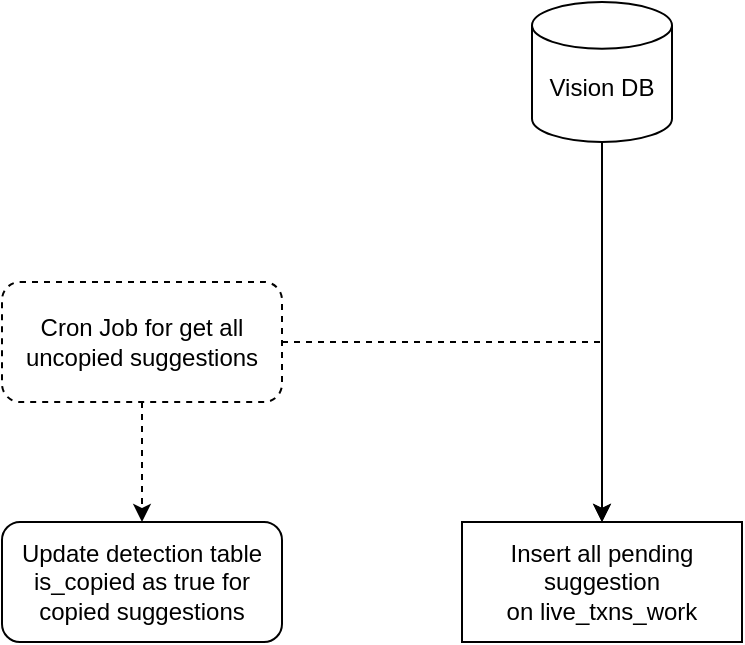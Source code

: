 <mxfile version="21.6.2" type="github">
  <diagram name="Page-1" id="WcVR5jcd_hida1T18hmz">
    <mxGraphModel dx="1648" dy="1617" grid="1" gridSize="10" guides="1" tooltips="1" connect="1" arrows="1" fold="1" page="1" pageScale="1" pageWidth="827" pageHeight="1169" math="0" shadow="0">
      <root>
        <mxCell id="0" />
        <mxCell id="1" parent="0" />
        <mxCell id="cZO6KUv-QwZ8SxlWHh0F-1" style="edgeStyle=orthogonalEdgeStyle;rounded=0;orthogonalLoop=1;jettySize=auto;html=1;exitX=0.5;exitY=1;exitDx=0;exitDy=0;exitPerimeter=0;entryX=0.5;entryY=0;entryDx=0;entryDy=0;" edge="1" parent="1" source="cZO6KUv-QwZ8SxlWHh0F-2" target="cZO6KUv-QwZ8SxlWHh0F-6">
          <mxGeometry relative="1" as="geometry" />
        </mxCell>
        <mxCell id="cZO6KUv-QwZ8SxlWHh0F-2" value="&lt;br&gt;Vision DB" style="strokeWidth=1;html=1;shape=mxgraph.flowchart.database;whiteSpace=wrap;" vertex="1" parent="1">
          <mxGeometry x="205" y="-510" width="70" height="70" as="geometry" />
        </mxCell>
        <mxCell id="cZO6KUv-QwZ8SxlWHh0F-3" style="edgeStyle=orthogonalEdgeStyle;rounded=0;orthogonalLoop=1;jettySize=auto;html=1;entryX=0.5;entryY=0;entryDx=0;entryDy=0;dashed=1;" edge="1" parent="1" source="cZO6KUv-QwZ8SxlWHh0F-5" target="cZO6KUv-QwZ8SxlWHh0F-7">
          <mxGeometry relative="1" as="geometry" />
        </mxCell>
        <mxCell id="cZO6KUv-QwZ8SxlWHh0F-4" style="edgeStyle=orthogonalEdgeStyle;rounded=0;orthogonalLoop=1;jettySize=auto;html=1;exitX=1;exitY=0.5;exitDx=0;exitDy=0;entryX=0.5;entryY=0;entryDx=0;entryDy=0;dashed=1;" edge="1" parent="1" source="cZO6KUv-QwZ8SxlWHh0F-5" target="cZO6KUv-QwZ8SxlWHh0F-6">
          <mxGeometry relative="1" as="geometry">
            <mxPoint x="240" y="-240" as="targetPoint" />
          </mxGeometry>
        </mxCell>
        <mxCell id="cZO6KUv-QwZ8SxlWHh0F-5" value="Cron Job for get all uncopied suggestions" style="whiteSpace=wrap;html=1;dashed=1;rounded=1;" vertex="1" parent="1">
          <mxGeometry x="-60" y="-370" width="140" height="60" as="geometry" />
        </mxCell>
        <mxCell id="cZO6KUv-QwZ8SxlWHh0F-6" value="Insert all pending suggestion on&amp;nbsp;live_txns_work" style="whiteSpace=wrap;html=1;strokeWidth=1;" vertex="1" parent="1">
          <mxGeometry x="170" y="-250" width="140" height="60" as="geometry" />
        </mxCell>
        <mxCell id="cZO6KUv-QwZ8SxlWHh0F-7" value="Update detection table is_copied as true for copied suggestions" style="rounded=1;whiteSpace=wrap;html=1;" vertex="1" parent="1">
          <mxGeometry x="-60" y="-250" width="140" height="60" as="geometry" />
        </mxCell>
      </root>
    </mxGraphModel>
  </diagram>
</mxfile>
